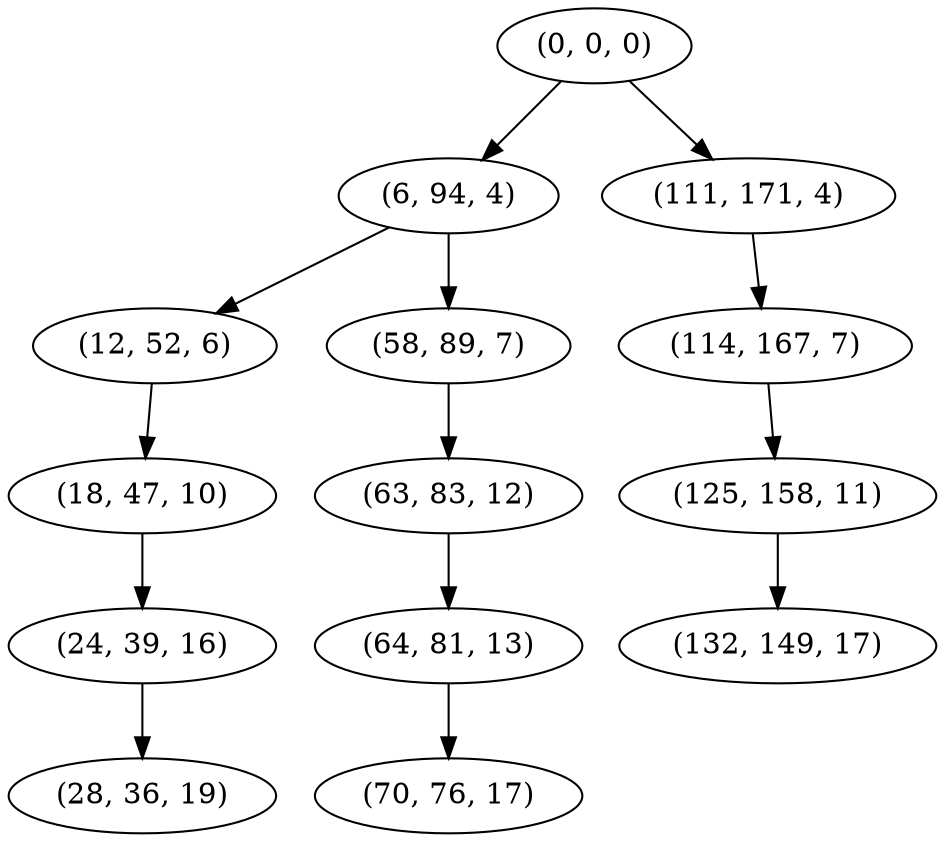 digraph tree {
    "(0, 0, 0)";
    "(6, 94, 4)";
    "(12, 52, 6)";
    "(18, 47, 10)";
    "(24, 39, 16)";
    "(28, 36, 19)";
    "(58, 89, 7)";
    "(63, 83, 12)";
    "(64, 81, 13)";
    "(70, 76, 17)";
    "(111, 171, 4)";
    "(114, 167, 7)";
    "(125, 158, 11)";
    "(132, 149, 17)";
    "(0, 0, 0)" -> "(6, 94, 4)";
    "(0, 0, 0)" -> "(111, 171, 4)";
    "(6, 94, 4)" -> "(12, 52, 6)";
    "(6, 94, 4)" -> "(58, 89, 7)";
    "(12, 52, 6)" -> "(18, 47, 10)";
    "(18, 47, 10)" -> "(24, 39, 16)";
    "(24, 39, 16)" -> "(28, 36, 19)";
    "(58, 89, 7)" -> "(63, 83, 12)";
    "(63, 83, 12)" -> "(64, 81, 13)";
    "(64, 81, 13)" -> "(70, 76, 17)";
    "(111, 171, 4)" -> "(114, 167, 7)";
    "(114, 167, 7)" -> "(125, 158, 11)";
    "(125, 158, 11)" -> "(132, 149, 17)";
}
